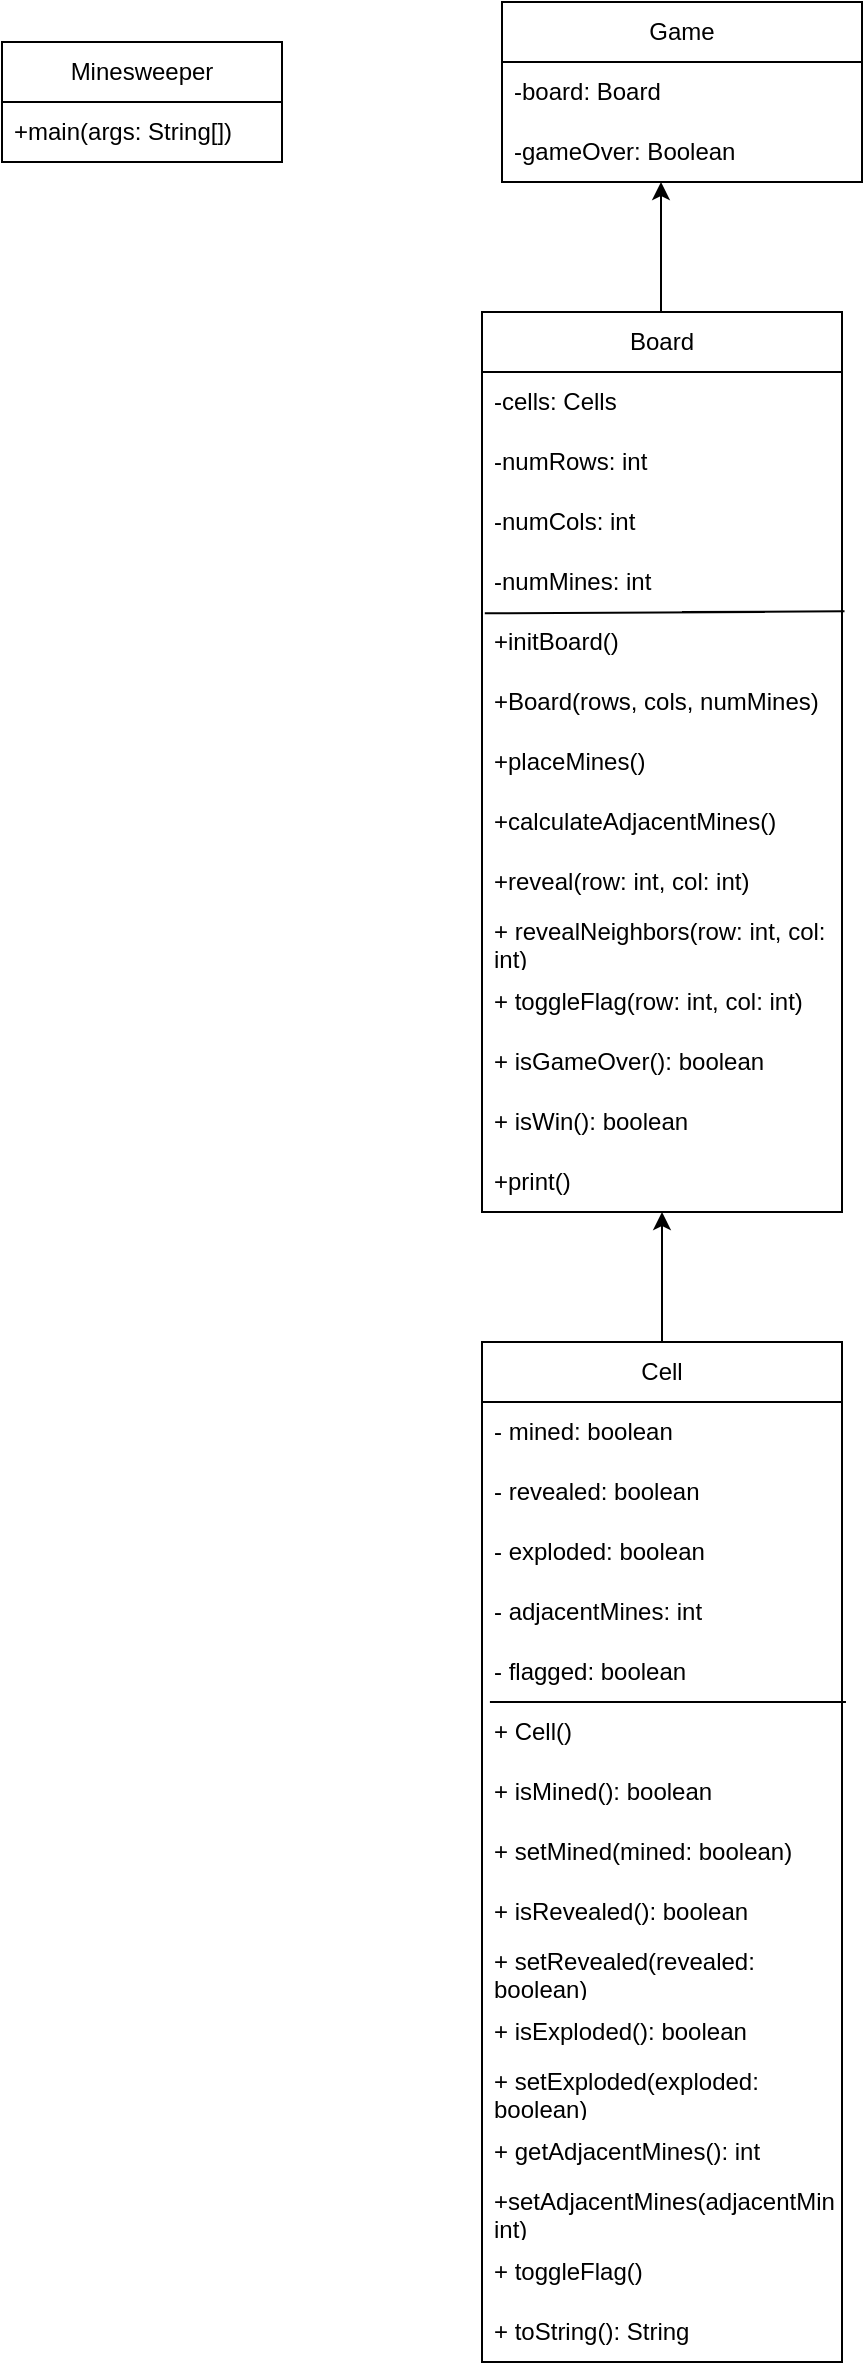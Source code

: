 <mxfile version="24.1.0" type="device">
  <diagram id="C5RBs43oDa-KdzZeNtuy" name="Page-1">
    <mxGraphModel dx="794" dy="446" grid="1" gridSize="10" guides="1" tooltips="1" connect="1" arrows="1" fold="1" page="1" pageScale="1" pageWidth="827" pageHeight="1169" math="0" shadow="0">
      <root>
        <mxCell id="WIyWlLk6GJQsqaUBKTNV-0" />
        <mxCell id="WIyWlLk6GJQsqaUBKTNV-1" parent="WIyWlLk6GJQsqaUBKTNV-0" />
        <mxCell id="YiMGFt4rQNJEcV6m62e_-13" value="Board" style="swimlane;fontStyle=0;childLayout=stackLayout;horizontal=1;startSize=30;horizontalStack=0;resizeParent=1;resizeParentMax=0;resizeLast=0;collapsible=1;marginBottom=0;whiteSpace=wrap;html=1;arcSize=15;" vertex="1" parent="WIyWlLk6GJQsqaUBKTNV-1">
          <mxGeometry x="300" y="225" width="180" height="450" as="geometry">
            <mxRectangle x="300" y="220" width="60" height="30" as="alternateBounds" />
          </mxGeometry>
        </mxCell>
        <mxCell id="YiMGFt4rQNJEcV6m62e_-28" value="-cells: Cells" style="text;strokeColor=none;fillColor=none;align=left;verticalAlign=middle;spacingLeft=4;spacingRight=4;overflow=hidden;points=[[0,0.5],[1,0.5]];portConstraint=eastwest;rotatable=0;whiteSpace=wrap;html=1;" vertex="1" parent="YiMGFt4rQNJEcV6m62e_-13">
          <mxGeometry y="30" width="180" height="30" as="geometry" />
        </mxCell>
        <mxCell id="YiMGFt4rQNJEcV6m62e_-27" value="-numRows: int" style="text;strokeColor=none;fillColor=none;align=left;verticalAlign=middle;spacingLeft=4;spacingRight=4;overflow=hidden;points=[[0,0.5],[1,0.5]];portConstraint=eastwest;rotatable=0;whiteSpace=wrap;html=1;" vertex="1" parent="YiMGFt4rQNJEcV6m62e_-13">
          <mxGeometry y="60" width="180" height="30" as="geometry" />
        </mxCell>
        <mxCell id="YiMGFt4rQNJEcV6m62e_-26" value="-numCols: int" style="text;strokeColor=none;fillColor=none;align=left;verticalAlign=middle;spacingLeft=4;spacingRight=4;overflow=hidden;points=[[0,0.5],[1,0.5]];portConstraint=eastwest;rotatable=0;whiteSpace=wrap;html=1;" vertex="1" parent="YiMGFt4rQNJEcV6m62e_-13">
          <mxGeometry y="90" width="180" height="30" as="geometry" />
        </mxCell>
        <mxCell id="YiMGFt4rQNJEcV6m62e_-25" value="-numMines: int" style="text;strokeColor=none;fillColor=none;align=left;verticalAlign=middle;spacingLeft=4;spacingRight=4;overflow=hidden;points=[[0,0.5],[1,0.5]];portConstraint=eastwest;rotatable=0;whiteSpace=wrap;html=1;" vertex="1" parent="YiMGFt4rQNJEcV6m62e_-13">
          <mxGeometry y="120" width="180" height="30" as="geometry" />
        </mxCell>
        <mxCell id="YiMGFt4rQNJEcV6m62e_-32" value="" style="endArrow=none;html=1;rounded=0;exitX=0.01;exitY=1.111;exitDx=0;exitDy=0;exitPerimeter=0;entryX=1.01;entryY=0.089;entryDx=0;entryDy=0;entryPerimeter=0;" edge="1" parent="YiMGFt4rQNJEcV6m62e_-13">
          <mxGeometry width="50" height="50" relative="1" as="geometry">
            <mxPoint x="1.4" y="150.66" as="sourcePoint" />
            <mxPoint x="141.4" y="150.0" as="targetPoint" />
          </mxGeometry>
        </mxCell>
        <mxCell id="YiMGFt4rQNJEcV6m62e_-37" value="" style="endArrow=none;html=1;rounded=0;entryX=1.007;entryY=0.989;entryDx=0;entryDy=0;entryPerimeter=0;" edge="1" parent="YiMGFt4rQNJEcV6m62e_-13" target="YiMGFt4rQNJEcV6m62e_-25">
          <mxGeometry width="50" height="50" relative="1" as="geometry">
            <mxPoint x="100" y="150" as="sourcePoint" />
            <mxPoint x="150" y="100" as="targetPoint" />
          </mxGeometry>
        </mxCell>
        <mxCell id="YiMGFt4rQNJEcV6m62e_-14" value="+initBoard()" style="text;strokeColor=none;fillColor=none;align=left;verticalAlign=middle;spacingLeft=4;spacingRight=4;overflow=hidden;points=[[0,0.5],[1,0.5]];portConstraint=eastwest;rotatable=0;whiteSpace=wrap;html=1;" vertex="1" parent="YiMGFt4rQNJEcV6m62e_-13">
          <mxGeometry y="150" width="180" height="30" as="geometry" />
        </mxCell>
        <mxCell id="YiMGFt4rQNJEcV6m62e_-15" value="+Board(rows, cols, numMines)" style="text;strokeColor=none;fillColor=none;align=left;verticalAlign=middle;spacingLeft=4;spacingRight=4;overflow=hidden;points=[[0,0.5],[1,0.5]];portConstraint=eastwest;rotatable=0;whiteSpace=wrap;html=1;" vertex="1" parent="YiMGFt4rQNJEcV6m62e_-13">
          <mxGeometry y="180" width="180" height="30" as="geometry" />
        </mxCell>
        <mxCell id="YiMGFt4rQNJEcV6m62e_-16" value="+placeMines()" style="text;strokeColor=none;fillColor=none;align=left;verticalAlign=middle;spacingLeft=4;spacingRight=4;overflow=hidden;points=[[0,0.5],[1,0.5]];portConstraint=eastwest;rotatable=0;whiteSpace=wrap;html=1;" vertex="1" parent="YiMGFt4rQNJEcV6m62e_-13">
          <mxGeometry y="210" width="180" height="30" as="geometry" />
        </mxCell>
        <mxCell id="YiMGFt4rQNJEcV6m62e_-33" value="+calculateAdjacentMines()" style="text;strokeColor=none;fillColor=none;align=left;verticalAlign=middle;spacingLeft=4;spacingRight=4;overflow=hidden;points=[[0,0.5],[1,0.5]];portConstraint=eastwest;rotatable=0;whiteSpace=wrap;html=1;" vertex="1" parent="YiMGFt4rQNJEcV6m62e_-13">
          <mxGeometry y="240" width="180" height="30" as="geometry" />
        </mxCell>
        <mxCell id="YiMGFt4rQNJEcV6m62e_-34" value="+reveal(row: int, col: int)" style="text;strokeColor=none;fillColor=none;align=left;verticalAlign=middle;spacingLeft=4;spacingRight=4;overflow=hidden;points=[[0,0.5],[1,0.5]];portConstraint=eastwest;rotatable=0;whiteSpace=wrap;html=1;" vertex="1" parent="YiMGFt4rQNJEcV6m62e_-13">
          <mxGeometry y="270" width="180" height="30" as="geometry" />
        </mxCell>
        <mxCell id="YiMGFt4rQNJEcV6m62e_-35" value="+ revealNeighbors(row: int, col: int)" style="text;strokeColor=none;fillColor=none;align=left;verticalAlign=middle;spacingLeft=4;spacingRight=4;overflow=hidden;points=[[0,0.5],[1,0.5]];portConstraint=eastwest;rotatable=0;whiteSpace=wrap;html=1;" vertex="1" parent="YiMGFt4rQNJEcV6m62e_-13">
          <mxGeometry y="300" width="180" height="30" as="geometry" />
        </mxCell>
        <mxCell id="YiMGFt4rQNJEcV6m62e_-36" value="+ toggleFlag(row: int, col: int)" style="text;strokeColor=none;fillColor=none;align=left;verticalAlign=middle;spacingLeft=4;spacingRight=4;overflow=hidden;points=[[0,0.5],[1,0.5]];portConstraint=eastwest;rotatable=0;whiteSpace=wrap;html=1;" vertex="1" parent="YiMGFt4rQNJEcV6m62e_-13">
          <mxGeometry y="330" width="180" height="30" as="geometry" />
        </mxCell>
        <mxCell id="YiMGFt4rQNJEcV6m62e_-38" value="+ isGameOver(): boolean" style="text;strokeColor=none;fillColor=none;align=left;verticalAlign=middle;spacingLeft=4;spacingRight=4;overflow=hidden;points=[[0,0.5],[1,0.5]];portConstraint=eastwest;rotatable=0;whiteSpace=wrap;html=1;" vertex="1" parent="YiMGFt4rQNJEcV6m62e_-13">
          <mxGeometry y="360" width="180" height="30" as="geometry" />
        </mxCell>
        <mxCell id="YiMGFt4rQNJEcV6m62e_-39" value="+ isWin(): boolean&amp;nbsp;" style="text;strokeColor=none;fillColor=none;align=left;verticalAlign=middle;spacingLeft=4;spacingRight=4;overflow=hidden;points=[[0,0.5],[1,0.5]];portConstraint=eastwest;rotatable=0;whiteSpace=wrap;html=1;" vertex="1" parent="YiMGFt4rQNJEcV6m62e_-13">
          <mxGeometry y="390" width="180" height="30" as="geometry" />
        </mxCell>
        <mxCell id="YiMGFt4rQNJEcV6m62e_-40" value="+print()" style="text;strokeColor=none;fillColor=none;align=left;verticalAlign=middle;spacingLeft=4;spacingRight=4;overflow=hidden;points=[[0,0.5],[1,0.5]];portConstraint=eastwest;rotatable=0;whiteSpace=wrap;html=1;" vertex="1" parent="YiMGFt4rQNJEcV6m62e_-13">
          <mxGeometry y="420" width="180" height="30" as="geometry" />
        </mxCell>
        <mxCell id="YiMGFt4rQNJEcV6m62e_-5" value="Minesweeper" style="swimlane;fontStyle=0;childLayout=stackLayout;horizontal=1;startSize=30;horizontalStack=0;resizeParent=1;resizeParentMax=0;resizeLast=0;collapsible=1;marginBottom=0;whiteSpace=wrap;html=1;" vertex="1" parent="WIyWlLk6GJQsqaUBKTNV-1">
          <mxGeometry x="60" y="90" width="140" height="60" as="geometry" />
        </mxCell>
        <mxCell id="YiMGFt4rQNJEcV6m62e_-8" value="+main(args: String[])" style="text;strokeColor=none;fillColor=none;align=left;verticalAlign=middle;spacingLeft=4;spacingRight=4;overflow=hidden;points=[[0,0.5],[1,0.5]];portConstraint=eastwest;rotatable=0;whiteSpace=wrap;html=1;" vertex="1" parent="YiMGFt4rQNJEcV6m62e_-5">
          <mxGeometry y="30" width="140" height="30" as="geometry" />
        </mxCell>
        <mxCell id="YiMGFt4rQNJEcV6m62e_-9" value="Game" style="swimlane;fontStyle=0;childLayout=stackLayout;horizontal=1;startSize=30;horizontalStack=0;resizeParent=1;resizeParentMax=0;resizeLast=0;collapsible=1;marginBottom=0;whiteSpace=wrap;html=1;" vertex="1" parent="WIyWlLk6GJQsqaUBKTNV-1">
          <mxGeometry x="310" y="70" width="180" height="90" as="geometry" />
        </mxCell>
        <mxCell id="YiMGFt4rQNJEcV6m62e_-10" value="-board: Board" style="text;strokeColor=none;fillColor=none;align=left;verticalAlign=middle;spacingLeft=4;spacingRight=4;overflow=hidden;points=[[0,0.5],[1,0.5]];portConstraint=eastwest;rotatable=0;whiteSpace=wrap;html=1;" vertex="1" parent="YiMGFt4rQNJEcV6m62e_-9">
          <mxGeometry y="30" width="180" height="30" as="geometry" />
        </mxCell>
        <mxCell id="YiMGFt4rQNJEcV6m62e_-12" value="&lt;div&gt;-gameOver: Boolean&amp;nbsp;&lt;/div&gt;" style="text;strokeColor=none;fillColor=none;align=left;verticalAlign=middle;spacingLeft=4;spacingRight=4;overflow=hidden;points=[[0,0.5],[1,0.5]];portConstraint=eastwest;rotatable=0;whiteSpace=wrap;html=1;" vertex="1" parent="YiMGFt4rQNJEcV6m62e_-9">
          <mxGeometry y="60" width="180" height="30" as="geometry" />
        </mxCell>
        <mxCell id="YiMGFt4rQNJEcV6m62e_-60" value="" style="edgeStyle=orthogonalEdgeStyle;rounded=0;orthogonalLoop=1;jettySize=auto;html=1;" edge="1" parent="WIyWlLk6GJQsqaUBKTNV-1" source="YiMGFt4rQNJEcV6m62e_-41" target="YiMGFt4rQNJEcV6m62e_-40">
          <mxGeometry relative="1" as="geometry">
            <Array as="points">
              <mxPoint x="390" y="690" />
              <mxPoint x="390" y="690" />
            </Array>
          </mxGeometry>
        </mxCell>
        <mxCell id="YiMGFt4rQNJEcV6m62e_-41" value="Cell" style="swimlane;fontStyle=0;childLayout=stackLayout;horizontal=1;startSize=30;horizontalStack=0;resizeParent=1;resizeParentMax=0;resizeLast=0;collapsible=1;marginBottom=0;whiteSpace=wrap;html=1;" vertex="1" parent="WIyWlLk6GJQsqaUBKTNV-1">
          <mxGeometry x="300" y="740" width="180" height="510" as="geometry" />
        </mxCell>
        <mxCell id="YiMGFt4rQNJEcV6m62e_-42" value="- mined: boolean" style="text;strokeColor=none;fillColor=none;align=left;verticalAlign=middle;spacingLeft=4;spacingRight=4;overflow=hidden;points=[[0,0.5],[1,0.5]];portConstraint=eastwest;rotatable=0;whiteSpace=wrap;html=1;" vertex="1" parent="YiMGFt4rQNJEcV6m62e_-41">
          <mxGeometry y="30" width="180" height="30" as="geometry" />
        </mxCell>
        <mxCell id="YiMGFt4rQNJEcV6m62e_-43" value="- revealed: boolean" style="text;strokeColor=none;fillColor=none;align=left;verticalAlign=middle;spacingLeft=4;spacingRight=4;overflow=hidden;points=[[0,0.5],[1,0.5]];portConstraint=eastwest;rotatable=0;whiteSpace=wrap;html=1;" vertex="1" parent="YiMGFt4rQNJEcV6m62e_-41">
          <mxGeometry y="60" width="180" height="30" as="geometry" />
        </mxCell>
        <mxCell id="YiMGFt4rQNJEcV6m62e_-44" value="- exploded: boolean&amp;nbsp;" style="text;strokeColor=none;fillColor=none;align=left;verticalAlign=middle;spacingLeft=4;spacingRight=4;overflow=hidden;points=[[0,0.5],[1,0.5]];portConstraint=eastwest;rotatable=0;whiteSpace=wrap;html=1;" vertex="1" parent="YiMGFt4rQNJEcV6m62e_-41">
          <mxGeometry y="90" width="180" height="30" as="geometry" />
        </mxCell>
        <mxCell id="YiMGFt4rQNJEcV6m62e_-45" value="- adjacentMines: int" style="text;strokeColor=none;fillColor=none;align=left;verticalAlign=middle;spacingLeft=4;spacingRight=4;overflow=hidden;points=[[0,0.5],[1,0.5]];portConstraint=eastwest;rotatable=0;whiteSpace=wrap;html=1;" vertex="1" parent="YiMGFt4rQNJEcV6m62e_-41">
          <mxGeometry y="120" width="180" height="30" as="geometry" />
        </mxCell>
        <mxCell id="YiMGFt4rQNJEcV6m62e_-46" value="- flagged: boolean" style="text;strokeColor=none;fillColor=none;align=left;verticalAlign=middle;spacingLeft=4;spacingRight=4;overflow=hidden;points=[[0,0.5],[1,0.5]];portConstraint=eastwest;rotatable=0;whiteSpace=wrap;html=1;" vertex="1" parent="YiMGFt4rQNJEcV6m62e_-41">
          <mxGeometry y="150" width="180" height="30" as="geometry" />
        </mxCell>
        <mxCell id="YiMGFt4rQNJEcV6m62e_-52" value="" style="endArrow=none;html=1;rounded=0;exitX=0.022;exitY=0;exitDx=0;exitDy=0;exitPerimeter=0;entryX=1.011;entryY=0;entryDx=0;entryDy=0;entryPerimeter=0;" edge="1" parent="YiMGFt4rQNJEcV6m62e_-41" source="YiMGFt4rQNJEcV6m62e_-47" target="YiMGFt4rQNJEcV6m62e_-47">
          <mxGeometry width="50" height="50" relative="1" as="geometry">
            <mxPoint x="20" y="210" as="sourcePoint" />
            <mxPoint x="70" y="160" as="targetPoint" />
          </mxGeometry>
        </mxCell>
        <mxCell id="YiMGFt4rQNJEcV6m62e_-47" value="+ Cell()&amp;nbsp;&amp;nbsp;" style="text;strokeColor=none;fillColor=none;align=left;verticalAlign=middle;spacingLeft=4;spacingRight=4;overflow=hidden;points=[[0,0.5],[1,0.5]];portConstraint=eastwest;rotatable=0;whiteSpace=wrap;html=1;" vertex="1" parent="YiMGFt4rQNJEcV6m62e_-41">
          <mxGeometry y="180" width="180" height="30" as="geometry" />
        </mxCell>
        <mxCell id="YiMGFt4rQNJEcV6m62e_-48" value="+ isMined(): boolean&amp;nbsp;" style="text;strokeColor=none;fillColor=none;align=left;verticalAlign=middle;spacingLeft=4;spacingRight=4;overflow=hidden;points=[[0,0.5],[1,0.5]];portConstraint=eastwest;rotatable=0;whiteSpace=wrap;html=1;" vertex="1" parent="YiMGFt4rQNJEcV6m62e_-41">
          <mxGeometry y="210" width="180" height="30" as="geometry" />
        </mxCell>
        <mxCell id="YiMGFt4rQNJEcV6m62e_-49" value="+ setMined(mined: boolean)" style="text;strokeColor=none;fillColor=none;align=left;verticalAlign=middle;spacingLeft=4;spacingRight=4;overflow=hidden;points=[[0,0.5],[1,0.5]];portConstraint=eastwest;rotatable=0;whiteSpace=wrap;html=1;" vertex="1" parent="YiMGFt4rQNJEcV6m62e_-41">
          <mxGeometry y="240" width="180" height="30" as="geometry" />
        </mxCell>
        <mxCell id="YiMGFt4rQNJEcV6m62e_-50" value="+ isRevealed(): boolean" style="text;strokeColor=none;fillColor=none;align=left;verticalAlign=middle;spacingLeft=4;spacingRight=4;overflow=hidden;points=[[0,0.5],[1,0.5]];portConstraint=eastwest;rotatable=0;whiteSpace=wrap;html=1;" vertex="1" parent="YiMGFt4rQNJEcV6m62e_-41">
          <mxGeometry y="270" width="180" height="30" as="geometry" />
        </mxCell>
        <mxCell id="YiMGFt4rQNJEcV6m62e_-51" value="+ setRevealed(revealed: boolean)" style="text;strokeColor=none;fillColor=none;align=left;verticalAlign=middle;spacingLeft=4;spacingRight=4;overflow=hidden;points=[[0,0.5],[1,0.5]];portConstraint=eastwest;rotatable=0;whiteSpace=wrap;html=1;" vertex="1" parent="YiMGFt4rQNJEcV6m62e_-41">
          <mxGeometry y="300" width="180" height="30" as="geometry" />
        </mxCell>
        <mxCell id="YiMGFt4rQNJEcV6m62e_-53" value="+ isExploded(): boolean" style="text;strokeColor=none;fillColor=none;align=left;verticalAlign=middle;spacingLeft=4;spacingRight=4;overflow=hidden;points=[[0,0.5],[1,0.5]];portConstraint=eastwest;rotatable=0;whiteSpace=wrap;html=1;" vertex="1" parent="YiMGFt4rQNJEcV6m62e_-41">
          <mxGeometry y="330" width="180" height="30" as="geometry" />
        </mxCell>
        <mxCell id="YiMGFt4rQNJEcV6m62e_-54" value="+ setExploded(exploded: boolean)" style="text;strokeColor=none;fillColor=none;align=left;verticalAlign=middle;spacingLeft=4;spacingRight=4;overflow=hidden;points=[[0,0.5],[1,0.5]];portConstraint=eastwest;rotatable=0;whiteSpace=wrap;html=1;" vertex="1" parent="YiMGFt4rQNJEcV6m62e_-41">
          <mxGeometry y="360" width="180" height="30" as="geometry" />
        </mxCell>
        <mxCell id="YiMGFt4rQNJEcV6m62e_-55" value="+ getAdjacentMines(): int" style="text;strokeColor=none;fillColor=none;align=left;verticalAlign=middle;spacingLeft=4;spacingRight=4;overflow=hidden;points=[[0,0.5],[1,0.5]];portConstraint=eastwest;rotatable=0;whiteSpace=wrap;html=1;" vertex="1" parent="YiMGFt4rQNJEcV6m62e_-41">
          <mxGeometry y="390" width="180" height="30" as="geometry" />
        </mxCell>
        <mxCell id="YiMGFt4rQNJEcV6m62e_-56" value="+setAdjacentMines(adjacentMines: int)" style="text;strokeColor=none;fillColor=none;align=left;verticalAlign=middle;spacingLeft=4;spacingRight=4;overflow=hidden;points=[[0,0.5],[1,0.5]];portConstraint=eastwest;rotatable=0;whiteSpace=wrap;html=1;" vertex="1" parent="YiMGFt4rQNJEcV6m62e_-41">
          <mxGeometry y="420" width="180" height="30" as="geometry" />
        </mxCell>
        <mxCell id="YiMGFt4rQNJEcV6m62e_-57" value="+ toggleFlag()&amp;nbsp;&amp;nbsp;" style="text;strokeColor=none;fillColor=none;align=left;verticalAlign=middle;spacingLeft=4;spacingRight=4;overflow=hidden;points=[[0,0.5],[1,0.5]];portConstraint=eastwest;rotatable=0;whiteSpace=wrap;html=1;" vertex="1" parent="YiMGFt4rQNJEcV6m62e_-41">
          <mxGeometry y="450" width="180" height="30" as="geometry" />
        </mxCell>
        <mxCell id="YiMGFt4rQNJEcV6m62e_-58" value="+ toString(): String&amp;nbsp;" style="text;strokeColor=none;fillColor=none;align=left;verticalAlign=middle;spacingLeft=4;spacingRight=4;overflow=hidden;points=[[0,0.5],[1,0.5]];portConstraint=eastwest;rotatable=0;whiteSpace=wrap;html=1;" vertex="1" parent="YiMGFt4rQNJEcV6m62e_-41">
          <mxGeometry y="480" width="180" height="30" as="geometry" />
        </mxCell>
        <mxCell id="YiMGFt4rQNJEcV6m62e_-62" value="" style="edgeStyle=orthogonalEdgeStyle;rounded=0;orthogonalLoop=1;jettySize=auto;html=1;" edge="1" parent="WIyWlLk6GJQsqaUBKTNV-1">
          <mxGeometry relative="1" as="geometry">
            <mxPoint x="389.5" y="225" as="sourcePoint" />
            <mxPoint x="389.5" y="160" as="targetPoint" />
            <Array as="points">
              <mxPoint x="389.5" y="175" />
              <mxPoint x="389.5" y="175" />
            </Array>
          </mxGeometry>
        </mxCell>
      </root>
    </mxGraphModel>
  </diagram>
</mxfile>
